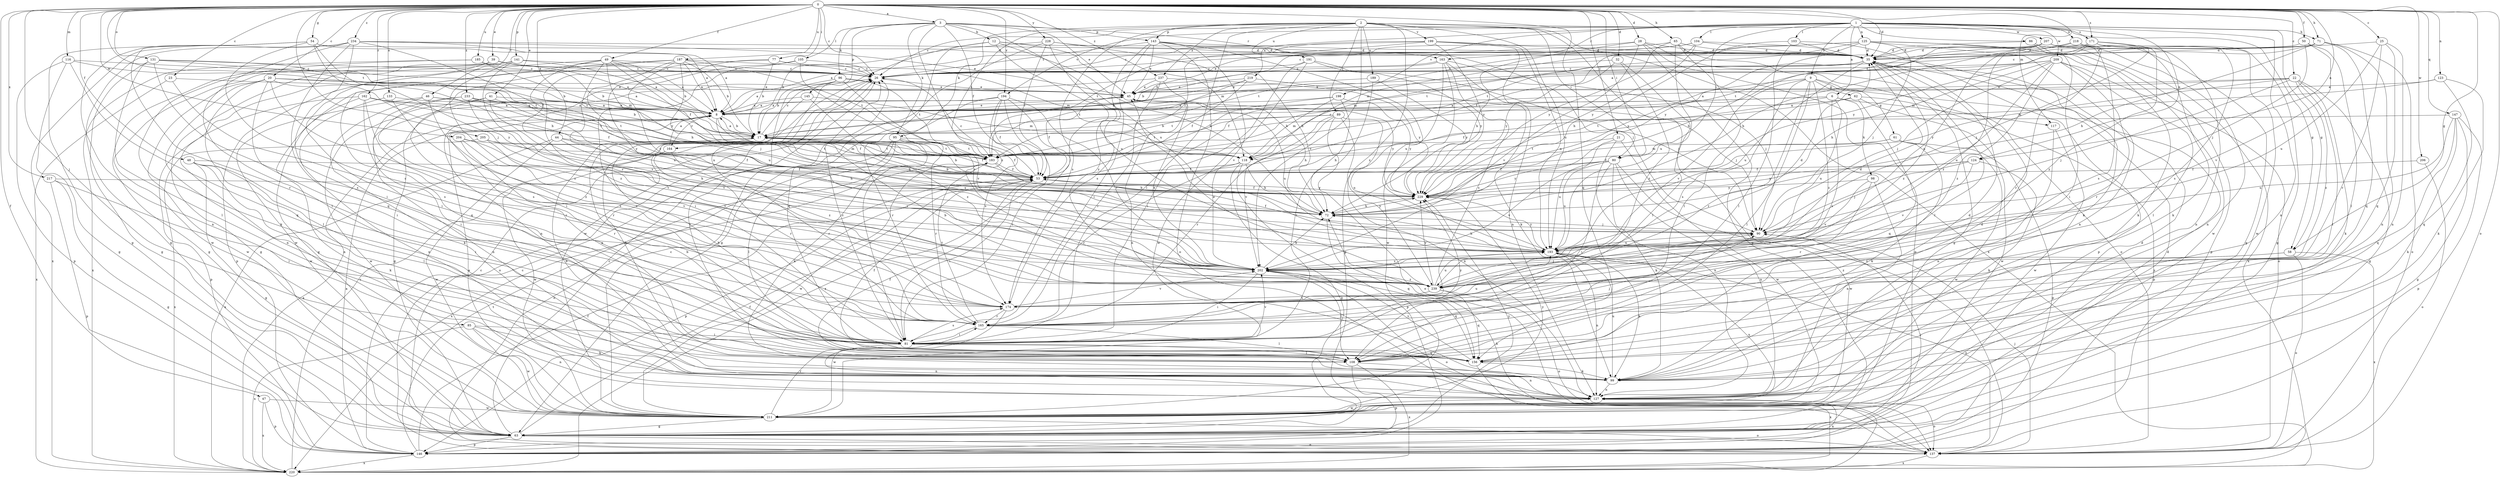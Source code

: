 strict digraph  {
0;
1;
2;
3;
6;
8;
9;
12;
17;
20;
21;
22;
23;
25;
26;
28;
32;
35;
39;
41;
44;
45;
46;
47;
48;
49;
50;
53;
54;
58;
61;
62;
63;
65;
71;
72;
77;
80;
81;
85;
86;
89;
90;
95;
96;
98;
99;
103;
104;
105;
108;
116;
117;
118;
123;
124;
125;
127;
131;
133;
137;
141;
143;
145;
146;
147;
156;
162;
163;
164;
165;
171;
174;
183;
185;
187;
189;
191;
193;
194;
198;
199;
202;
204;
205;
206;
207;
209;
211;
217;
218;
219;
220;
228;
229;
233;
234;
237;
239;
0 -> 3  [label=a];
0 -> 20  [label=c];
0 -> 21  [label=c];
0 -> 22  [label=c];
0 -> 23  [label=c];
0 -> 25  [label=c];
0 -> 26  [label=c];
0 -> 28  [label=d];
0 -> 32  [label=d];
0 -> 35  [label=d];
0 -> 39  [label=e];
0 -> 41  [label=e];
0 -> 44  [label=e];
0 -> 46  [label=f];
0 -> 47  [label=f];
0 -> 48  [label=f];
0 -> 49  [label=f];
0 -> 50  [label=f];
0 -> 54  [label=g];
0 -> 58  [label=g];
0 -> 65  [label=h];
0 -> 71  [label=h];
0 -> 77  [label=i];
0 -> 80  [label=i];
0 -> 85  [label=j];
0 -> 116  [label=m];
0 -> 117  [label=m];
0 -> 123  [label=n];
0 -> 124  [label=n];
0 -> 131  [label=o];
0 -> 133  [label=o];
0 -> 137  [label=o];
0 -> 141  [label=p];
0 -> 147  [label=q];
0 -> 156  [label=q];
0 -> 162  [label=r];
0 -> 171  [label=s];
0 -> 183  [label=t];
0 -> 185  [label=u];
0 -> 187  [label=u];
0 -> 194  [label=v];
0 -> 204  [label=w];
0 -> 205  [label=w];
0 -> 206  [label=w];
0 -> 217  [label=x];
0 -> 228  [label=y];
0 -> 233  [label=z];
0 -> 234  [label=z];
0 -> 237  [label=z];
1 -> 6  [label=a];
1 -> 9  [label=b];
1 -> 26  [label=c];
1 -> 58  [label=g];
1 -> 71  [label=h];
1 -> 80  [label=i];
1 -> 86  [label=j];
1 -> 103  [label=l];
1 -> 104  [label=l];
1 -> 124  [label=n];
1 -> 125  [label=n];
1 -> 127  [label=n];
1 -> 163  [label=r];
1 -> 171  [label=s];
1 -> 194  [label=v];
1 -> 198  [label=v];
1 -> 207  [label=w];
1 -> 209  [label=w];
1 -> 218  [label=x];
1 -> 219  [label=x];
2 -> 58  [label=g];
2 -> 80  [label=i];
2 -> 81  [label=i];
2 -> 89  [label=j];
2 -> 95  [label=k];
2 -> 137  [label=o];
2 -> 143  [label=p];
2 -> 174  [label=s];
2 -> 183  [label=t];
2 -> 189  [label=u];
2 -> 191  [label=u];
2 -> 193  [label=u];
2 -> 199  [label=v];
2 -> 202  [label=v];
2 -> 220  [label=x];
2 -> 237  [label=z];
2 -> 239  [label=z];
3 -> 12  [label=b];
3 -> 45  [label=e];
3 -> 53  [label=f];
3 -> 95  [label=k];
3 -> 96  [label=k];
3 -> 105  [label=l];
3 -> 143  [label=p];
3 -> 145  [label=p];
3 -> 163  [label=r];
3 -> 193  [label=u];
3 -> 239  [label=z];
6 -> 8  [label=a];
6 -> 98  [label=k];
6 -> 117  [label=m];
6 -> 164  [label=r];
6 -> 174  [label=s];
6 -> 183  [label=t];
6 -> 193  [label=u];
8 -> 17  [label=b];
8 -> 45  [label=e];
8 -> 53  [label=f];
8 -> 72  [label=h];
8 -> 164  [label=r];
9 -> 53  [label=f];
9 -> 61  [label=g];
9 -> 62  [label=g];
9 -> 108  [label=l];
9 -> 146  [label=p];
9 -> 165  [label=r];
9 -> 174  [label=s];
9 -> 202  [label=v];
9 -> 239  [label=z];
12 -> 35  [label=d];
12 -> 72  [label=h];
12 -> 118  [label=m];
12 -> 156  [label=q];
12 -> 193  [label=u];
12 -> 211  [label=w];
17 -> 8  [label=a];
17 -> 26  [label=c];
17 -> 53  [label=f];
17 -> 165  [label=r];
17 -> 183  [label=t];
20 -> 8  [label=a];
20 -> 45  [label=e];
20 -> 81  [label=i];
20 -> 108  [label=l];
20 -> 127  [label=n];
20 -> 174  [label=s];
20 -> 211  [label=w];
20 -> 229  [label=y];
21 -> 127  [label=n];
21 -> 183  [label=t];
21 -> 193  [label=u];
21 -> 211  [label=w];
22 -> 8  [label=a];
22 -> 45  [label=e];
22 -> 63  [label=g];
22 -> 90  [label=j];
22 -> 99  [label=k];
22 -> 108  [label=l];
22 -> 229  [label=y];
22 -> 239  [label=z];
23 -> 45  [label=e];
23 -> 174  [label=s];
23 -> 220  [label=x];
25 -> 35  [label=d];
25 -> 127  [label=n];
25 -> 156  [label=q];
25 -> 165  [label=r];
25 -> 193  [label=u];
26 -> 45  [label=e];
26 -> 137  [label=o];
28 -> 35  [label=d];
28 -> 53  [label=f];
28 -> 63  [label=g];
28 -> 72  [label=h];
28 -> 137  [label=o];
28 -> 146  [label=p];
28 -> 202  [label=v];
32 -> 26  [label=c];
32 -> 108  [label=l];
32 -> 229  [label=y];
32 -> 239  [label=z];
35 -> 26  [label=c];
35 -> 108  [label=l];
35 -> 118  [label=m];
35 -> 193  [label=u];
35 -> 229  [label=y];
35 -> 239  [label=z];
39 -> 8  [label=a];
39 -> 26  [label=c];
39 -> 63  [label=g];
39 -> 81  [label=i];
39 -> 211  [label=w];
41 -> 8  [label=a];
41 -> 127  [label=n];
41 -> 202  [label=v];
41 -> 211  [label=w];
41 -> 229  [label=y];
44 -> 72  [label=h];
44 -> 183  [label=t];
44 -> 202  [label=v];
44 -> 211  [label=w];
44 -> 220  [label=x];
45 -> 8  [label=a];
45 -> 53  [label=f];
45 -> 72  [label=h];
45 -> 193  [label=u];
45 -> 229  [label=y];
46 -> 8  [label=a];
46 -> 99  [label=k];
46 -> 174  [label=s];
46 -> 183  [label=t];
46 -> 211  [label=w];
47 -> 146  [label=p];
47 -> 211  [label=w];
47 -> 220  [label=x];
48 -> 53  [label=f];
48 -> 63  [label=g];
48 -> 81  [label=i];
48 -> 99  [label=k];
48 -> 108  [label=l];
49 -> 8  [label=a];
49 -> 17  [label=b];
49 -> 26  [label=c];
49 -> 53  [label=f];
49 -> 146  [label=p];
49 -> 156  [label=q];
49 -> 193  [label=u];
49 -> 202  [label=v];
49 -> 229  [label=y];
50 -> 35  [label=d];
50 -> 90  [label=j];
50 -> 108  [label=l];
50 -> 202  [label=v];
53 -> 17  [label=b];
53 -> 26  [label=c];
53 -> 81  [label=i];
53 -> 146  [label=p];
53 -> 229  [label=y];
54 -> 8  [label=a];
54 -> 35  [label=d];
54 -> 63  [label=g];
54 -> 72  [label=h];
54 -> 90  [label=j];
54 -> 127  [label=n];
54 -> 165  [label=r];
54 -> 174  [label=s];
58 -> 137  [label=o];
58 -> 202  [label=v];
58 -> 220  [label=x];
58 -> 239  [label=z];
61 -> 53  [label=f];
61 -> 99  [label=k];
61 -> 118  [label=m];
61 -> 146  [label=p];
61 -> 211  [label=w];
62 -> 8  [label=a];
62 -> 53  [label=f];
62 -> 146  [label=p];
62 -> 156  [label=q];
62 -> 211  [label=w];
63 -> 26  [label=c];
63 -> 35  [label=d];
63 -> 53  [label=f];
63 -> 90  [label=j];
63 -> 137  [label=o];
63 -> 146  [label=p];
63 -> 229  [label=y];
65 -> 35  [label=d];
65 -> 45  [label=e];
65 -> 63  [label=g];
65 -> 108  [label=l];
65 -> 193  [label=u];
65 -> 229  [label=y];
71 -> 8  [label=a];
71 -> 26  [label=c];
71 -> 35  [label=d];
71 -> 72  [label=h];
71 -> 127  [label=n];
71 -> 137  [label=o];
71 -> 156  [label=q];
72 -> 90  [label=j];
72 -> 156  [label=q];
72 -> 229  [label=y];
77 -> 17  [label=b];
77 -> 26  [label=c];
77 -> 118  [label=m];
77 -> 193  [label=u];
77 -> 239  [label=z];
80 -> 53  [label=f];
80 -> 81  [label=i];
80 -> 99  [label=k];
80 -> 127  [label=n];
80 -> 193  [label=u];
80 -> 202  [label=v];
80 -> 211  [label=w];
80 -> 229  [label=y];
81 -> 17  [label=b];
81 -> 26  [label=c];
81 -> 90  [label=j];
81 -> 108  [label=l];
81 -> 127  [label=n];
81 -> 156  [label=q];
81 -> 174  [label=s];
81 -> 202  [label=v];
81 -> 229  [label=y];
85 -> 81  [label=i];
85 -> 99  [label=k];
85 -> 127  [label=n];
85 -> 211  [label=w];
85 -> 220  [label=x];
86 -> 35  [label=d];
86 -> 81  [label=i];
86 -> 146  [label=p];
86 -> 220  [label=x];
89 -> 17  [label=b];
89 -> 127  [label=n];
89 -> 137  [label=o];
89 -> 165  [label=r];
89 -> 183  [label=t];
89 -> 193  [label=u];
89 -> 202  [label=v];
90 -> 53  [label=f];
90 -> 193  [label=u];
95 -> 53  [label=f];
95 -> 81  [label=i];
95 -> 99  [label=k];
95 -> 108  [label=l];
95 -> 137  [label=o];
95 -> 165  [label=r];
95 -> 183  [label=t];
96 -> 17  [label=b];
96 -> 45  [label=e];
96 -> 63  [label=g];
96 -> 108  [label=l];
96 -> 183  [label=t];
96 -> 202  [label=v];
98 -> 127  [label=n];
98 -> 165  [label=r];
98 -> 202  [label=v];
98 -> 229  [label=y];
99 -> 17  [label=b];
99 -> 35  [label=d];
99 -> 53  [label=f];
99 -> 127  [label=n];
99 -> 193  [label=u];
103 -> 35  [label=d];
103 -> 72  [label=h];
103 -> 108  [label=l];
103 -> 146  [label=p];
104 -> 17  [label=b];
104 -> 35  [label=d];
104 -> 53  [label=f];
104 -> 99  [label=k];
104 -> 183  [label=t];
104 -> 229  [label=y];
105 -> 26  [label=c];
105 -> 81  [label=i];
105 -> 127  [label=n];
105 -> 202  [label=v];
108 -> 8  [label=a];
108 -> 35  [label=d];
108 -> 53  [label=f];
108 -> 127  [label=n];
108 -> 146  [label=p];
108 -> 220  [label=x];
116 -> 26  [label=c];
116 -> 63  [label=g];
116 -> 146  [label=p];
116 -> 156  [label=q];
116 -> 183  [label=t];
117 -> 127  [label=n];
117 -> 211  [label=w];
118 -> 53  [label=f];
118 -> 63  [label=g];
118 -> 72  [label=h];
118 -> 146  [label=p];
118 -> 165  [label=r];
123 -> 45  [label=e];
123 -> 99  [label=k];
123 -> 118  [label=m];
123 -> 156  [label=q];
124 -> 53  [label=f];
124 -> 90  [label=j];
124 -> 99  [label=k];
124 -> 202  [label=v];
124 -> 229  [label=y];
125 -> 26  [label=c];
125 -> 35  [label=d];
125 -> 72  [label=h];
125 -> 90  [label=j];
125 -> 99  [label=k];
125 -> 118  [label=m];
125 -> 127  [label=n];
125 -> 183  [label=t];
125 -> 211  [label=w];
127 -> 137  [label=o];
127 -> 211  [label=w];
131 -> 17  [label=b];
131 -> 26  [label=c];
131 -> 63  [label=g];
131 -> 108  [label=l];
131 -> 174  [label=s];
131 -> 183  [label=t];
133 -> 8  [label=a];
133 -> 127  [label=n];
133 -> 239  [label=z];
137 -> 26  [label=c];
137 -> 90  [label=j];
137 -> 220  [label=x];
141 -> 8  [label=a];
141 -> 26  [label=c];
141 -> 63  [label=g];
141 -> 202  [label=v];
141 -> 211  [label=w];
141 -> 239  [label=z];
143 -> 26  [label=c];
143 -> 35  [label=d];
143 -> 45  [label=e];
143 -> 81  [label=i];
143 -> 90  [label=j];
143 -> 137  [label=o];
143 -> 174  [label=s];
143 -> 193  [label=u];
143 -> 202  [label=v];
145 -> 8  [label=a];
145 -> 99  [label=k];
145 -> 118  [label=m];
145 -> 239  [label=z];
146 -> 8  [label=a];
146 -> 26  [label=c];
146 -> 53  [label=f];
146 -> 127  [label=n];
146 -> 183  [label=t];
146 -> 220  [label=x];
147 -> 17  [label=b];
147 -> 63  [label=g];
147 -> 99  [label=k];
147 -> 146  [label=p];
147 -> 156  [label=q];
147 -> 193  [label=u];
156 -> 17  [label=b];
156 -> 99  [label=k];
156 -> 202  [label=v];
156 -> 220  [label=x];
162 -> 8  [label=a];
162 -> 17  [label=b];
162 -> 53  [label=f];
162 -> 81  [label=i];
162 -> 127  [label=n];
162 -> 146  [label=p];
162 -> 165  [label=r];
163 -> 17  [label=b];
163 -> 26  [label=c];
163 -> 63  [label=g];
163 -> 90  [label=j];
163 -> 99  [label=k];
163 -> 174  [label=s];
163 -> 211  [label=w];
164 -> 8  [label=a];
164 -> 165  [label=r];
164 -> 211  [label=w];
164 -> 239  [label=z];
165 -> 81  [label=i];
165 -> 108  [label=l];
165 -> 183  [label=t];
165 -> 193  [label=u];
171 -> 35  [label=d];
171 -> 63  [label=g];
171 -> 90  [label=j];
171 -> 174  [label=s];
171 -> 183  [label=t];
171 -> 211  [label=w];
171 -> 229  [label=y];
171 -> 239  [label=z];
174 -> 165  [label=r];
174 -> 202  [label=v];
174 -> 211  [label=w];
183 -> 53  [label=f];
183 -> 72  [label=h];
183 -> 211  [label=w];
183 -> 220  [label=x];
185 -> 17  [label=b];
185 -> 26  [label=c];
185 -> 99  [label=k];
185 -> 118  [label=m];
185 -> 220  [label=x];
187 -> 8  [label=a];
187 -> 17  [label=b];
187 -> 26  [label=c];
187 -> 63  [label=g];
187 -> 72  [label=h];
187 -> 81  [label=i];
187 -> 90  [label=j];
187 -> 183  [label=t];
187 -> 193  [label=u];
189 -> 45  [label=e];
189 -> 81  [label=i];
189 -> 229  [label=y];
191 -> 26  [label=c];
191 -> 81  [label=i];
191 -> 90  [label=j];
191 -> 211  [label=w];
191 -> 229  [label=y];
193 -> 35  [label=d];
193 -> 72  [label=h];
193 -> 99  [label=k];
193 -> 127  [label=n];
193 -> 137  [label=o];
193 -> 202  [label=v];
193 -> 229  [label=y];
194 -> 8  [label=a];
194 -> 53  [label=f];
194 -> 81  [label=i];
194 -> 165  [label=r];
194 -> 174  [label=s];
194 -> 202  [label=v];
194 -> 220  [label=x];
198 -> 8  [label=a];
198 -> 72  [label=h];
198 -> 118  [label=m];
198 -> 183  [label=t];
198 -> 229  [label=y];
199 -> 8  [label=a];
199 -> 26  [label=c];
199 -> 35  [label=d];
199 -> 127  [label=n];
199 -> 183  [label=t];
199 -> 193  [label=u];
199 -> 229  [label=y];
202 -> 35  [label=d];
202 -> 45  [label=e];
202 -> 72  [label=h];
202 -> 81  [label=i];
202 -> 108  [label=l];
202 -> 137  [label=o];
202 -> 156  [label=q];
202 -> 239  [label=z];
204 -> 72  [label=h];
204 -> 165  [label=r];
204 -> 183  [label=t];
204 -> 202  [label=v];
205 -> 53  [label=f];
205 -> 118  [label=m];
205 -> 202  [label=v];
205 -> 220  [label=x];
206 -> 53  [label=f];
206 -> 137  [label=o];
207 -> 35  [label=d];
207 -> 63  [label=g];
207 -> 72  [label=h];
207 -> 127  [label=n];
207 -> 174  [label=s];
207 -> 183  [label=t];
207 -> 193  [label=u];
207 -> 229  [label=y];
209 -> 8  [label=a];
209 -> 26  [label=c];
209 -> 72  [label=h];
209 -> 90  [label=j];
209 -> 108  [label=l];
209 -> 137  [label=o];
209 -> 165  [label=r];
209 -> 193  [label=u];
209 -> 239  [label=z];
211 -> 8  [label=a];
211 -> 26  [label=c];
211 -> 35  [label=d];
211 -> 63  [label=g];
211 -> 137  [label=o];
211 -> 165  [label=r];
211 -> 193  [label=u];
211 -> 229  [label=y];
217 -> 63  [label=g];
217 -> 81  [label=i];
217 -> 146  [label=p];
217 -> 229  [label=y];
218 -> 35  [label=d];
218 -> 99  [label=k];
218 -> 127  [label=n];
218 -> 165  [label=r];
218 -> 239  [label=z];
219 -> 17  [label=b];
219 -> 45  [label=e];
219 -> 53  [label=f];
219 -> 90  [label=j];
219 -> 183  [label=t];
220 -> 8  [label=a];
220 -> 26  [label=c];
220 -> 72  [label=h];
228 -> 17  [label=b];
228 -> 35  [label=d];
228 -> 53  [label=f];
228 -> 63  [label=g];
228 -> 72  [label=h];
228 -> 239  [label=z];
229 -> 17  [label=b];
229 -> 53  [label=f];
229 -> 72  [label=h];
233 -> 8  [label=a];
233 -> 165  [label=r];
233 -> 174  [label=s];
233 -> 183  [label=t];
233 -> 202  [label=v];
233 -> 229  [label=y];
234 -> 8  [label=a];
234 -> 35  [label=d];
234 -> 45  [label=e];
234 -> 53  [label=f];
234 -> 63  [label=g];
234 -> 81  [label=i];
234 -> 108  [label=l];
234 -> 156  [label=q];
234 -> 220  [label=x];
237 -> 8  [label=a];
237 -> 45  [label=e];
237 -> 127  [label=n];
237 -> 165  [label=r];
237 -> 229  [label=y];
239 -> 17  [label=b];
239 -> 45  [label=e];
239 -> 90  [label=j];
239 -> 137  [label=o];
239 -> 156  [label=q];
239 -> 174  [label=s];
239 -> 193  [label=u];
239 -> 229  [label=y];
}
